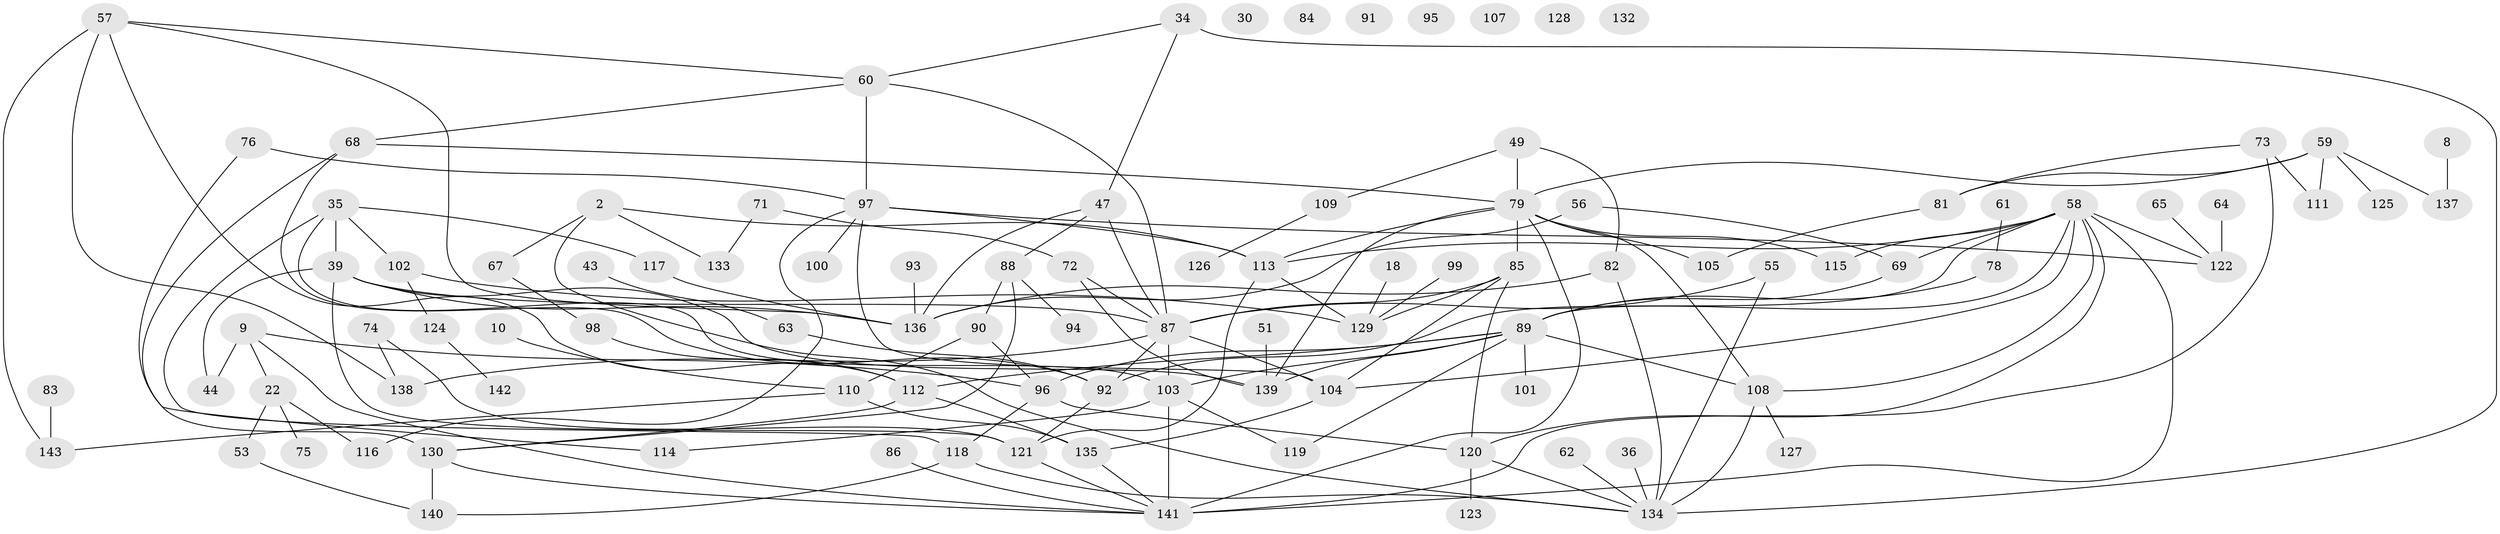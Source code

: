 // original degree distribution, {2: 0.2097902097902098, 4: 0.16783216783216784, 3: 0.21678321678321677, 1: 0.16783216783216784, 5: 0.1048951048951049, 6: 0.055944055944055944, 0: 0.04895104895104895, 7: 0.006993006993006993, 8: 0.013986013986013986, 9: 0.006993006993006993}
// Generated by graph-tools (version 1.1) at 2025/42/03/04/25 21:42:30]
// undirected, 100 vertices, 154 edges
graph export_dot {
graph [start="1"]
  node [color=gray90,style=filled];
  2;
  8;
  9 [super="+7"];
  10;
  18;
  22;
  30;
  34;
  35 [super="+15"];
  36;
  39;
  43;
  44;
  47 [super="+40"];
  49;
  51;
  53;
  55;
  56 [super="+25"];
  57 [super="+37+45"];
  58 [super="+42+26"];
  59 [super="+54"];
  60;
  61;
  62;
  63;
  64;
  65;
  67;
  68;
  69;
  71;
  72;
  73;
  74;
  75;
  76;
  78;
  79 [super="+19+52"];
  81 [super="+48"];
  82;
  83;
  84;
  85 [super="+11"];
  86;
  87 [super="+33"];
  88;
  89 [super="+28+32"];
  90;
  91;
  92;
  93;
  94;
  95;
  96;
  97 [super="+31"];
  98;
  99;
  100;
  101;
  102;
  103 [super="+41+77"];
  104 [super="+27"];
  105;
  107;
  108;
  109;
  110;
  111;
  112 [super="+14+66"];
  113 [super="+106"];
  114;
  115;
  116;
  117;
  118;
  119;
  120 [super="+50"];
  121 [super="+80"];
  122;
  123;
  124;
  125;
  126;
  127;
  128;
  129;
  130;
  132;
  133;
  134 [super="+5+131"];
  135;
  136 [super="+46+29"];
  137;
  138;
  139;
  140 [super="+23"];
  141 [super="+20+17+38"];
  142;
  143;
  2 -- 67;
  2 -- 133;
  2 -- 134;
  2 -- 113;
  8 -- 137;
  9 -- 22;
  9 -- 96;
  9 -- 44;
  9 -- 141;
  10 -- 110;
  18 -- 129;
  22 -- 53;
  22 -- 75;
  22 -- 116;
  34 -- 47;
  34 -- 60;
  34 -- 134;
  35 -- 39 [weight=2];
  35 -- 102;
  35 -- 117;
  35 -- 118;
  35 -- 103;
  36 -- 134;
  39 -- 44;
  39 -- 121;
  39 -- 139;
  39 -- 87;
  39 -- 136;
  43 -- 63;
  47 -- 87 [weight=2];
  47 -- 88;
  47 -- 136;
  49 -- 82;
  49 -- 109;
  49 -- 79;
  51 -- 139;
  53 -- 140;
  55 -- 87;
  55 -- 134;
  56 -- 69;
  56 -- 136;
  57 -- 136;
  57 -- 112;
  57 -- 138;
  57 -- 60;
  57 -- 143;
  58 -- 115;
  58 -- 122;
  58 -- 104 [weight=2];
  58 -- 113 [weight=2];
  58 -- 69;
  58 -- 108;
  58 -- 141 [weight=2];
  58 -- 92;
  58 -- 89;
  58 -- 120;
  59 -- 79;
  59 -- 81;
  59 -- 111;
  59 -- 137;
  59 -- 125;
  60 -- 68;
  60 -- 87;
  60 -- 97;
  61 -- 78;
  62 -- 134;
  63 -- 92;
  64 -- 122;
  65 -- 122;
  67 -- 98;
  68 -- 92;
  68 -- 130;
  68 -- 79;
  69 -- 89;
  71 -- 72;
  71 -- 133;
  72 -- 139;
  72 -- 87;
  73 -- 111;
  73 -- 141;
  73 -- 81;
  74 -- 121;
  74 -- 138;
  76 -- 114;
  76 -- 97;
  78 -- 89;
  79 -- 105;
  79 -- 108 [weight=2];
  79 -- 85 [weight=2];
  79 -- 141;
  79 -- 113 [weight=2];
  79 -- 115;
  79 -- 139;
  81 -- 105;
  82 -- 134;
  82 -- 136;
  83 -- 143;
  85 -- 87;
  85 -- 129;
  85 -- 104;
  85 -- 120;
  86 -- 141;
  87 -- 92;
  87 -- 104 [weight=2];
  87 -- 138;
  87 -- 103;
  88 -- 90;
  88 -- 94;
  88 -- 130;
  89 -- 108 [weight=2];
  89 -- 112 [weight=2];
  89 -- 119;
  89 -- 96;
  89 -- 101;
  89 -- 103;
  89 -- 139;
  90 -- 96;
  90 -- 110;
  92 -- 121 [weight=2];
  93 -- 136;
  96 -- 118;
  96 -- 120;
  97 -- 100;
  97 -- 104;
  97 -- 116;
  97 -- 122;
  97 -- 113 [weight=2];
  98 -- 112;
  99 -- 129;
  102 -- 124;
  102 -- 129;
  103 -- 141 [weight=3];
  103 -- 119;
  103 -- 114;
  104 -- 135 [weight=2];
  108 -- 127;
  108 -- 134 [weight=2];
  109 -- 126;
  110 -- 135;
  110 -- 143;
  112 -- 130;
  112 -- 135;
  113 -- 129;
  113 -- 121;
  117 -- 136;
  118 -- 134;
  118 -- 140;
  120 -- 134;
  120 -- 123;
  121 -- 141;
  124 -- 142;
  130 -- 140;
  130 -- 141;
  135 -- 141;
}
